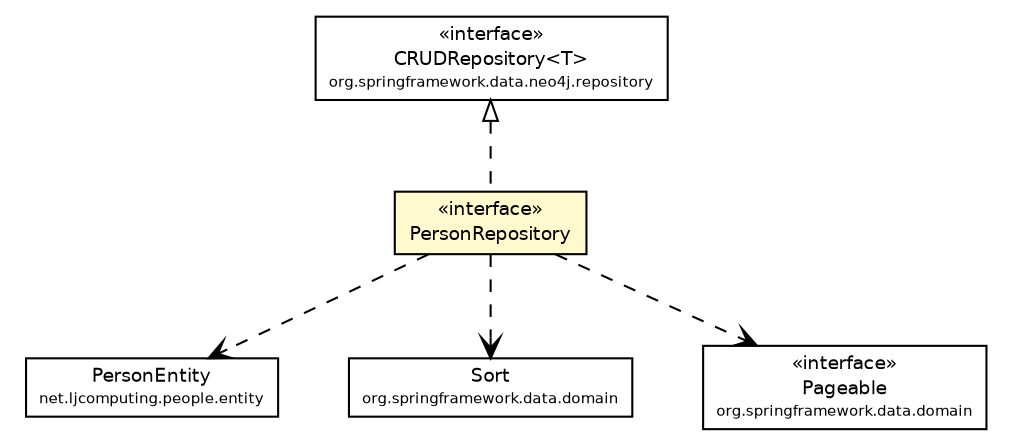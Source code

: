 #!/usr/local/bin/dot
#
# Class diagram 
# Generated by UMLGraph version R5_6 (http://www.umlgraph.org/)
#

digraph G {
	edge [fontname="Helvetica",fontsize=10,labelfontname="Helvetica",labelfontsize=10];
	node [fontname="Helvetica",fontsize=10,shape=plaintext];
	nodesep=0.25;
	ranksep=0.5;
	// net.ljcomputing.people.repository.PersonRepository
	c1304 [label=<<table title="net.ljcomputing.people.repository.PersonRepository" border="0" cellborder="1" cellspacing="0" cellpadding="2" port="p" bgcolor="lemonChiffon" href="./PersonRepository.html">
		<tr><td><table border="0" cellspacing="0" cellpadding="1">
<tr><td align="center" balign="center"> &#171;interface&#187; </td></tr>
<tr><td align="center" balign="center"> PersonRepository </td></tr>
		</table></td></tr>
		</table>>, URL="./PersonRepository.html", fontname="Helvetica", fontcolor="black", fontsize=9.0];
	// net.ljcomputing.people.entity.PersonEntity
	c1315 [label=<<table title="net.ljcomputing.people.entity.PersonEntity" border="0" cellborder="1" cellspacing="0" cellpadding="2" port="p" href="../entity/PersonEntity.html">
		<tr><td><table border="0" cellspacing="0" cellpadding="1">
<tr><td align="center" balign="center"> PersonEntity </td></tr>
<tr><td align="center" balign="center"><font point-size="7.0"> net.ljcomputing.people.entity </font></td></tr>
		</table></td></tr>
		</table>>, URL="../entity/PersonEntity.html", fontname="Helvetica", fontcolor="black", fontsize=9.0];
	//net.ljcomputing.people.repository.PersonRepository implements org.springframework.data.neo4j.repository.CRUDRepository<T>
	c1341:p -> c1304:p [dir=back,arrowtail=empty,style=dashed];
	// net.ljcomputing.people.repository.PersonRepository DEPEND net.ljcomputing.people.entity.PersonEntity
	c1304:p -> c1315:p [taillabel="", label="", headlabel="", fontname="Helvetica", fontcolor="black", fontsize=10.0, color="black", arrowhead=open, style=dashed];
	// net.ljcomputing.people.repository.PersonRepository DEPEND org.springframework.data.domain.Sort
	c1304:p -> c1342:p [taillabel="", label="", headlabel="", fontname="Helvetica", fontcolor="black", fontsize=10.0, color="black", arrowhead=open, style=dashed];
	// net.ljcomputing.people.repository.PersonRepository DEPEND org.springframework.data.domain.Pageable
	c1304:p -> c1343:p [taillabel="", label="", headlabel="", fontname="Helvetica", fontcolor="black", fontsize=10.0, color="black", arrowhead=open, style=dashed];
	// org.springframework.data.neo4j.repository.CRUDRepository<T>
	c1341 [label=<<table title="org.springframework.data.neo4j.repository.CRUDRepository" border="0" cellborder="1" cellspacing="0" cellpadding="2" port="p">
		<tr><td><table border="0" cellspacing="0" cellpadding="1">
<tr><td align="center" balign="center"> &#171;interface&#187; </td></tr>
<tr><td align="center" balign="center"> CRUDRepository&lt;T&gt; </td></tr>
<tr><td align="center" balign="center"><font point-size="7.0"> org.springframework.data.neo4j.repository </font></td></tr>
		</table></td></tr>
		</table>>, URL="null", fontname="Helvetica", fontcolor="black", fontsize=9.0];
	// org.springframework.data.domain.Sort
	c1342 [label=<<table title="org.springframework.data.domain.Sort" border="0" cellborder="1" cellspacing="0" cellpadding="2" port="p">
		<tr><td><table border="0" cellspacing="0" cellpadding="1">
<tr><td align="center" balign="center"> Sort </td></tr>
<tr><td align="center" balign="center"><font point-size="7.0"> org.springframework.data.domain </font></td></tr>
		</table></td></tr>
		</table>>, URL="null", fontname="Helvetica", fontcolor="black", fontsize=9.0];
	// org.springframework.data.domain.Pageable
	c1343 [label=<<table title="org.springframework.data.domain.Pageable" border="0" cellborder="1" cellspacing="0" cellpadding="2" port="p">
		<tr><td><table border="0" cellspacing="0" cellpadding="1">
<tr><td align="center" balign="center"> &#171;interface&#187; </td></tr>
<tr><td align="center" balign="center"> Pageable </td></tr>
<tr><td align="center" balign="center"><font point-size="7.0"> org.springframework.data.domain </font></td></tr>
		</table></td></tr>
		</table>>, URL="null", fontname="Helvetica", fontcolor="black", fontsize=9.0];
}

